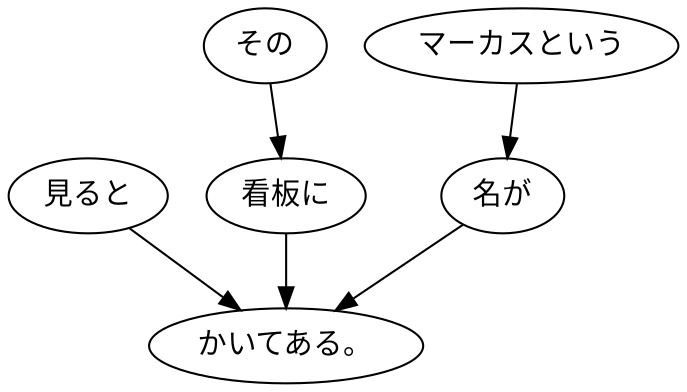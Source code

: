 digraph graph558 {
	node0 [label="見ると"];
	node1 [label="その"];
	node2 [label="看板に"];
	node3 [label="マーカスという"];
	node4 [label="名が"];
	node5 [label="かいてある。"];
	node0 -> node5;
	node1 -> node2;
	node2 -> node5;
	node3 -> node4;
	node4 -> node5;
}
